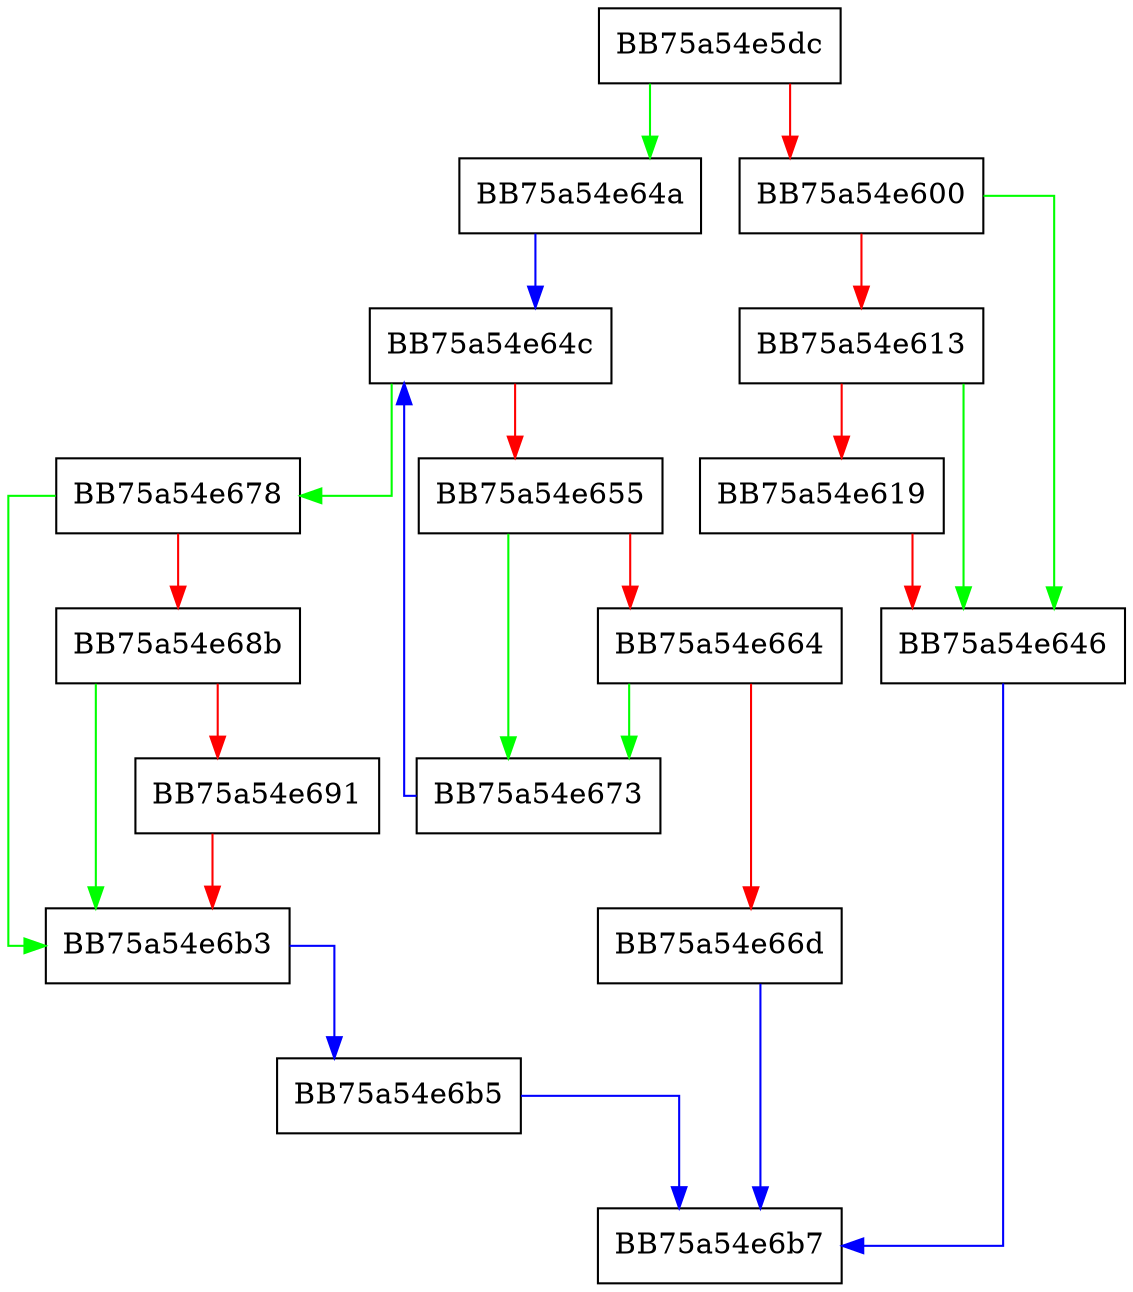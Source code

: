 digraph GetPropW {
  node [shape="box"];
  graph [splines=ortho];
  BB75a54e5dc -> BB75a54e64a [color="green"];
  BB75a54e5dc -> BB75a54e600 [color="red"];
  BB75a54e600 -> BB75a54e646 [color="green"];
  BB75a54e600 -> BB75a54e613 [color="red"];
  BB75a54e613 -> BB75a54e646 [color="green"];
  BB75a54e613 -> BB75a54e619 [color="red"];
  BB75a54e619 -> BB75a54e646 [color="red"];
  BB75a54e646 -> BB75a54e6b7 [color="blue"];
  BB75a54e64a -> BB75a54e64c [color="blue"];
  BB75a54e64c -> BB75a54e678 [color="green"];
  BB75a54e64c -> BB75a54e655 [color="red"];
  BB75a54e655 -> BB75a54e673 [color="green"];
  BB75a54e655 -> BB75a54e664 [color="red"];
  BB75a54e664 -> BB75a54e673 [color="green"];
  BB75a54e664 -> BB75a54e66d [color="red"];
  BB75a54e66d -> BB75a54e6b7 [color="blue"];
  BB75a54e673 -> BB75a54e64c [color="blue"];
  BB75a54e678 -> BB75a54e6b3 [color="green"];
  BB75a54e678 -> BB75a54e68b [color="red"];
  BB75a54e68b -> BB75a54e6b3 [color="green"];
  BB75a54e68b -> BB75a54e691 [color="red"];
  BB75a54e691 -> BB75a54e6b3 [color="red"];
  BB75a54e6b3 -> BB75a54e6b5 [color="blue"];
  BB75a54e6b5 -> BB75a54e6b7 [color="blue"];
}